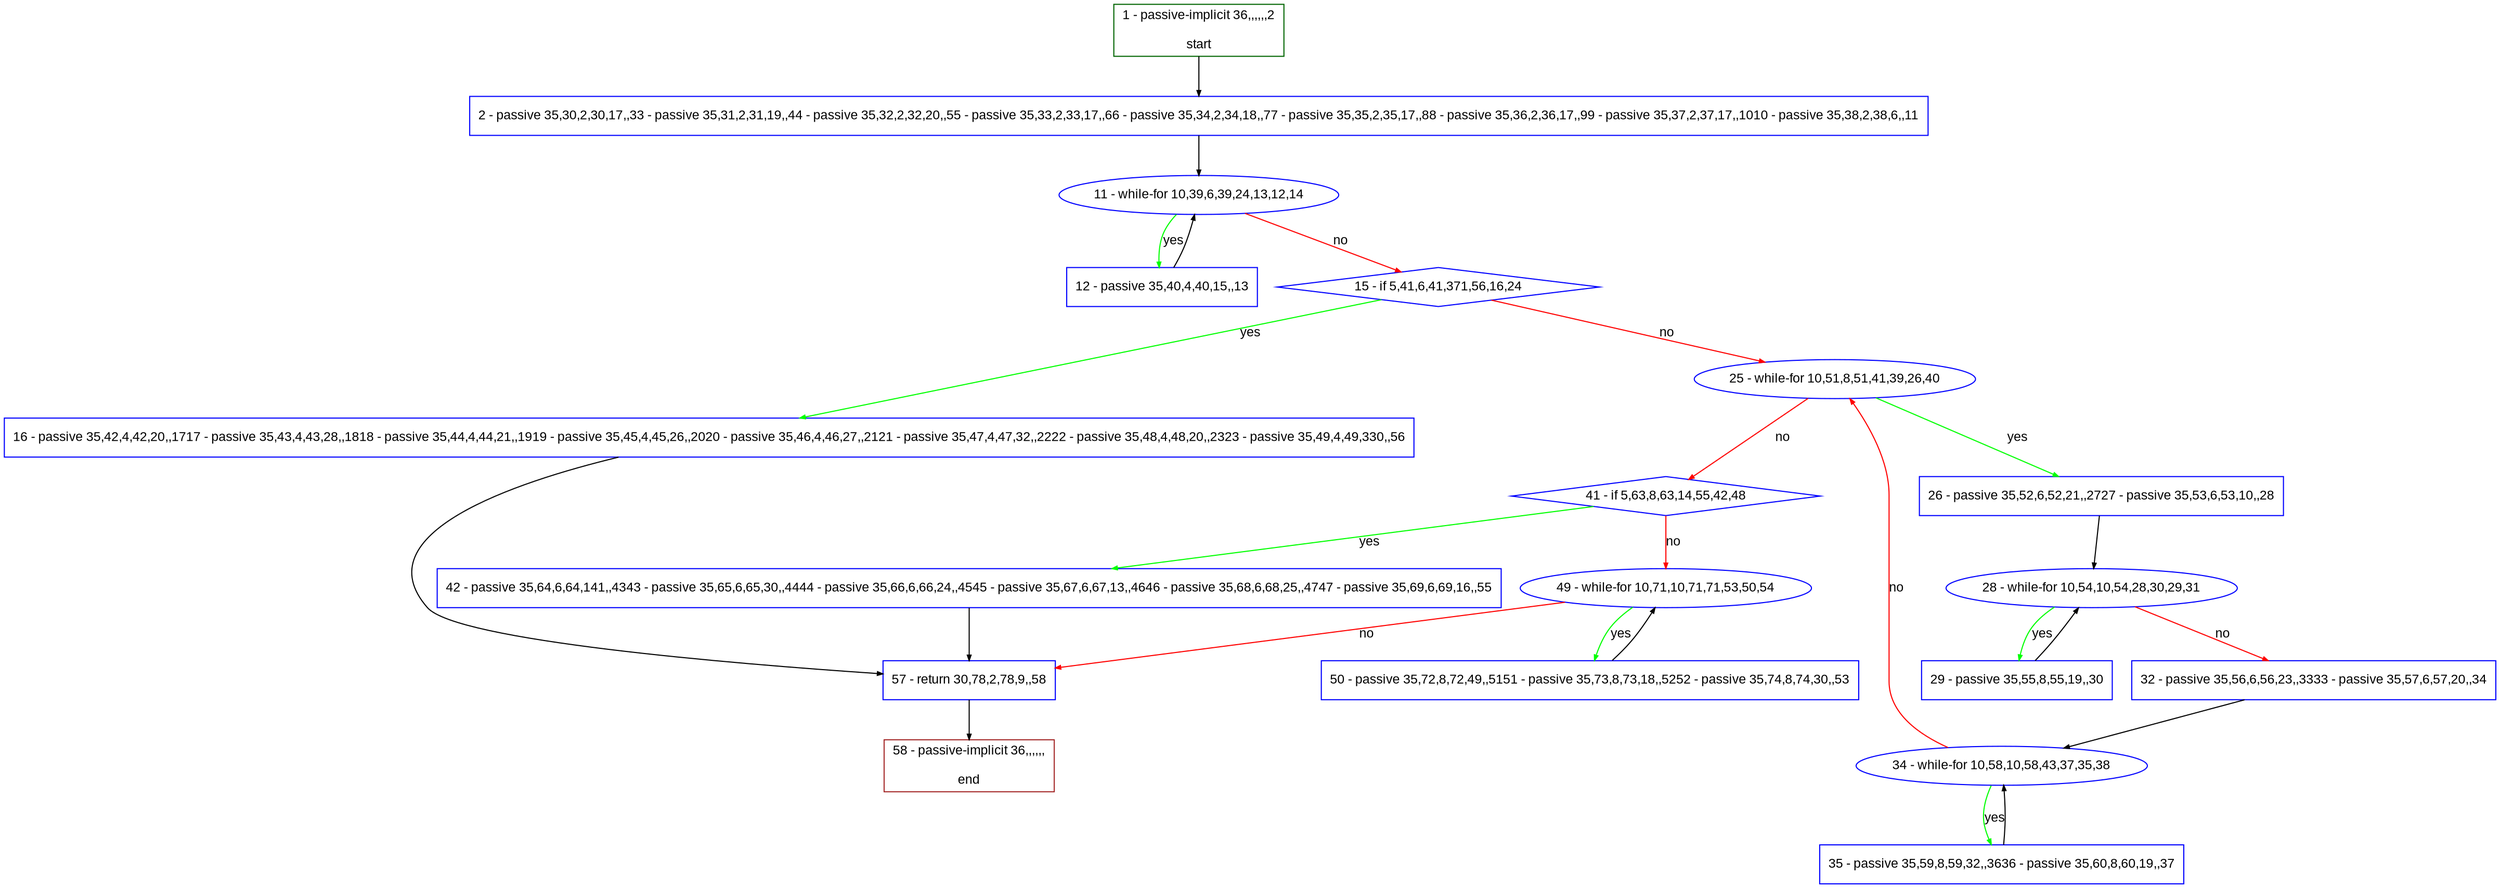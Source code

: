 digraph "" {
  graph [pack="true", label="", fontsize="12", packmode="clust", fontname="Arial", fillcolor="#FFFFCC", bgcolor="white", style="rounded,filled", compound="true"];
  node [node_initialized="no", label="", color="grey", fontsize="12", fillcolor="white", fontname="Arial", style="filled", shape="rectangle", compound="true", fixedsize="false"];
  edge [fontcolor="black", arrowhead="normal", arrowtail="none", arrowsize="0.5", ltail="", label="", color="black", fontsize="12", lhead="", fontname="Arial", dir="forward", compound="true"];
  __N1 [label="2 - passive 35,30,2,30,17,,33 - passive 35,31,2,31,19,,44 - passive 35,32,2,32,20,,55 - passive 35,33,2,33,17,,66 - passive 35,34,2,34,18,,77 - passive 35,35,2,35,17,,88 - passive 35,36,2,36,17,,99 - passive 35,37,2,37,17,,1010 - passive 35,38,2,38,6,,11", color="#0000ff", fillcolor="#ffffff", style="filled", shape="box"];
  __N2 [label="1 - passive-implicit 36,,,,,,2\n\nstart", color="#006400", fillcolor="#ffffff", style="filled", shape="box"];
  __N3 [label="11 - while-for 10,39,6,39,24,13,12,14", color="#0000ff", fillcolor="#ffffff", style="filled", shape="oval"];
  __N4 [label="12 - passive 35,40,4,40,15,,13", color="#0000ff", fillcolor="#ffffff", style="filled", shape="box"];
  __N5 [label="15 - if 5,41,6,41,371,56,16,24", color="#0000ff", fillcolor="#ffffff", style="filled", shape="diamond"];
  __N6 [label="16 - passive 35,42,4,42,20,,1717 - passive 35,43,4,43,28,,1818 - passive 35,44,4,44,21,,1919 - passive 35,45,4,45,26,,2020 - passive 35,46,4,46,27,,2121 - passive 35,47,4,47,32,,2222 - passive 35,48,4,48,20,,2323 - passive 35,49,4,49,330,,56", color="#0000ff", fillcolor="#ffffff", style="filled", shape="box"];
  __N7 [label="25 - while-for 10,51,8,51,41,39,26,40", color="#0000ff", fillcolor="#ffffff", style="filled", shape="oval"];
  __N8 [label="57 - return 30,78,2,78,9,,58", color="#0000ff", fillcolor="#ffffff", style="filled", shape="box"];
  __N9 [label="26 - passive 35,52,6,52,21,,2727 - passive 35,53,6,53,10,,28", color="#0000ff", fillcolor="#ffffff", style="filled", shape="box"];
  __N10 [label="41 - if 5,63,8,63,14,55,42,48", color="#0000ff", fillcolor="#ffffff", style="filled", shape="diamond"];
  __N11 [label="28 - while-for 10,54,10,54,28,30,29,31", color="#0000ff", fillcolor="#ffffff", style="filled", shape="oval"];
  __N12 [label="29 - passive 35,55,8,55,19,,30", color="#0000ff", fillcolor="#ffffff", style="filled", shape="box"];
  __N13 [label="32 - passive 35,56,6,56,23,,3333 - passive 35,57,6,57,20,,34", color="#0000ff", fillcolor="#ffffff", style="filled", shape="box"];
  __N14 [label="34 - while-for 10,58,10,58,43,37,35,38", color="#0000ff", fillcolor="#ffffff", style="filled", shape="oval"];
  __N15 [label="35 - passive 35,59,8,59,32,,3636 - passive 35,60,8,60,19,,37", color="#0000ff", fillcolor="#ffffff", style="filled", shape="box"];
  __N16 [label="42 - passive 35,64,6,64,141,,4343 - passive 35,65,6,65,30,,4444 - passive 35,66,6,66,24,,4545 - passive 35,67,6,67,13,,4646 - passive 35,68,6,68,25,,4747 - passive 35,69,6,69,16,,55", color="#0000ff", fillcolor="#ffffff", style="filled", shape="box"];
  __N17 [label="49 - while-for 10,71,10,71,71,53,50,54", color="#0000ff", fillcolor="#ffffff", style="filled", shape="oval"];
  __N18 [label="50 - passive 35,72,8,72,49,,5151 - passive 35,73,8,73,18,,5252 - passive 35,74,8,74,30,,53", color="#0000ff", fillcolor="#ffffff", style="filled", shape="box"];
  __N19 [label="58 - passive-implicit 36,,,,,,\n\nend", color="#a52a2a", fillcolor="#ffffff", style="filled", shape="box"];
  __N2 -> __N1 [arrowhead="normal", arrowtail="none", color="#000000", label="", dir="forward"];
  __N1 -> __N3 [arrowhead="normal", arrowtail="none", color="#000000", label="", dir="forward"];
  __N3 -> __N4 [arrowhead="normal", arrowtail="none", color="#00ff00", label="yes", dir="forward"];
  __N4 -> __N3 [arrowhead="normal", arrowtail="none", color="#000000", label="", dir="forward"];
  __N3 -> __N5 [arrowhead="normal", arrowtail="none", color="#ff0000", label="no", dir="forward"];
  __N5 -> __N6 [arrowhead="normal", arrowtail="none", color="#00ff00", label="yes", dir="forward"];
  __N5 -> __N7 [arrowhead="normal", arrowtail="none", color="#ff0000", label="no", dir="forward"];
  __N6 -> __N8 [arrowhead="normal", arrowtail="none", color="#000000", label="", dir="forward"];
  __N7 -> __N9 [arrowhead="normal", arrowtail="none", color="#00ff00", label="yes", dir="forward"];
  __N7 -> __N10 [arrowhead="normal", arrowtail="none", color="#ff0000", label="no", dir="forward"];
  __N9 -> __N11 [arrowhead="normal", arrowtail="none", color="#000000", label="", dir="forward"];
  __N11 -> __N12 [arrowhead="normal", arrowtail="none", color="#00ff00", label="yes", dir="forward"];
  __N12 -> __N11 [arrowhead="normal", arrowtail="none", color="#000000", label="", dir="forward"];
  __N11 -> __N13 [arrowhead="normal", arrowtail="none", color="#ff0000", label="no", dir="forward"];
  __N13 -> __N14 [arrowhead="normal", arrowtail="none", color="#000000", label="", dir="forward"];
  __N14 -> __N7 [arrowhead="normal", arrowtail="none", color="#ff0000", label="no", dir="forward"];
  __N14 -> __N15 [arrowhead="normal", arrowtail="none", color="#00ff00", label="yes", dir="forward"];
  __N15 -> __N14 [arrowhead="normal", arrowtail="none", color="#000000", label="", dir="forward"];
  __N10 -> __N16 [arrowhead="normal", arrowtail="none", color="#00ff00", label="yes", dir="forward"];
  __N10 -> __N17 [arrowhead="normal", arrowtail="none", color="#ff0000", label="no", dir="forward"];
  __N16 -> __N8 [arrowhead="normal", arrowtail="none", color="#000000", label="", dir="forward"];
  __N17 -> __N18 [arrowhead="normal", arrowtail="none", color="#00ff00", label="yes", dir="forward"];
  __N18 -> __N17 [arrowhead="normal", arrowtail="none", color="#000000", label="", dir="forward"];
  __N17 -> __N8 [arrowhead="normal", arrowtail="none", color="#ff0000", label="no", dir="forward"];
  __N8 -> __N19 [arrowhead="normal", arrowtail="none", color="#000000", label="", dir="forward"];
}
